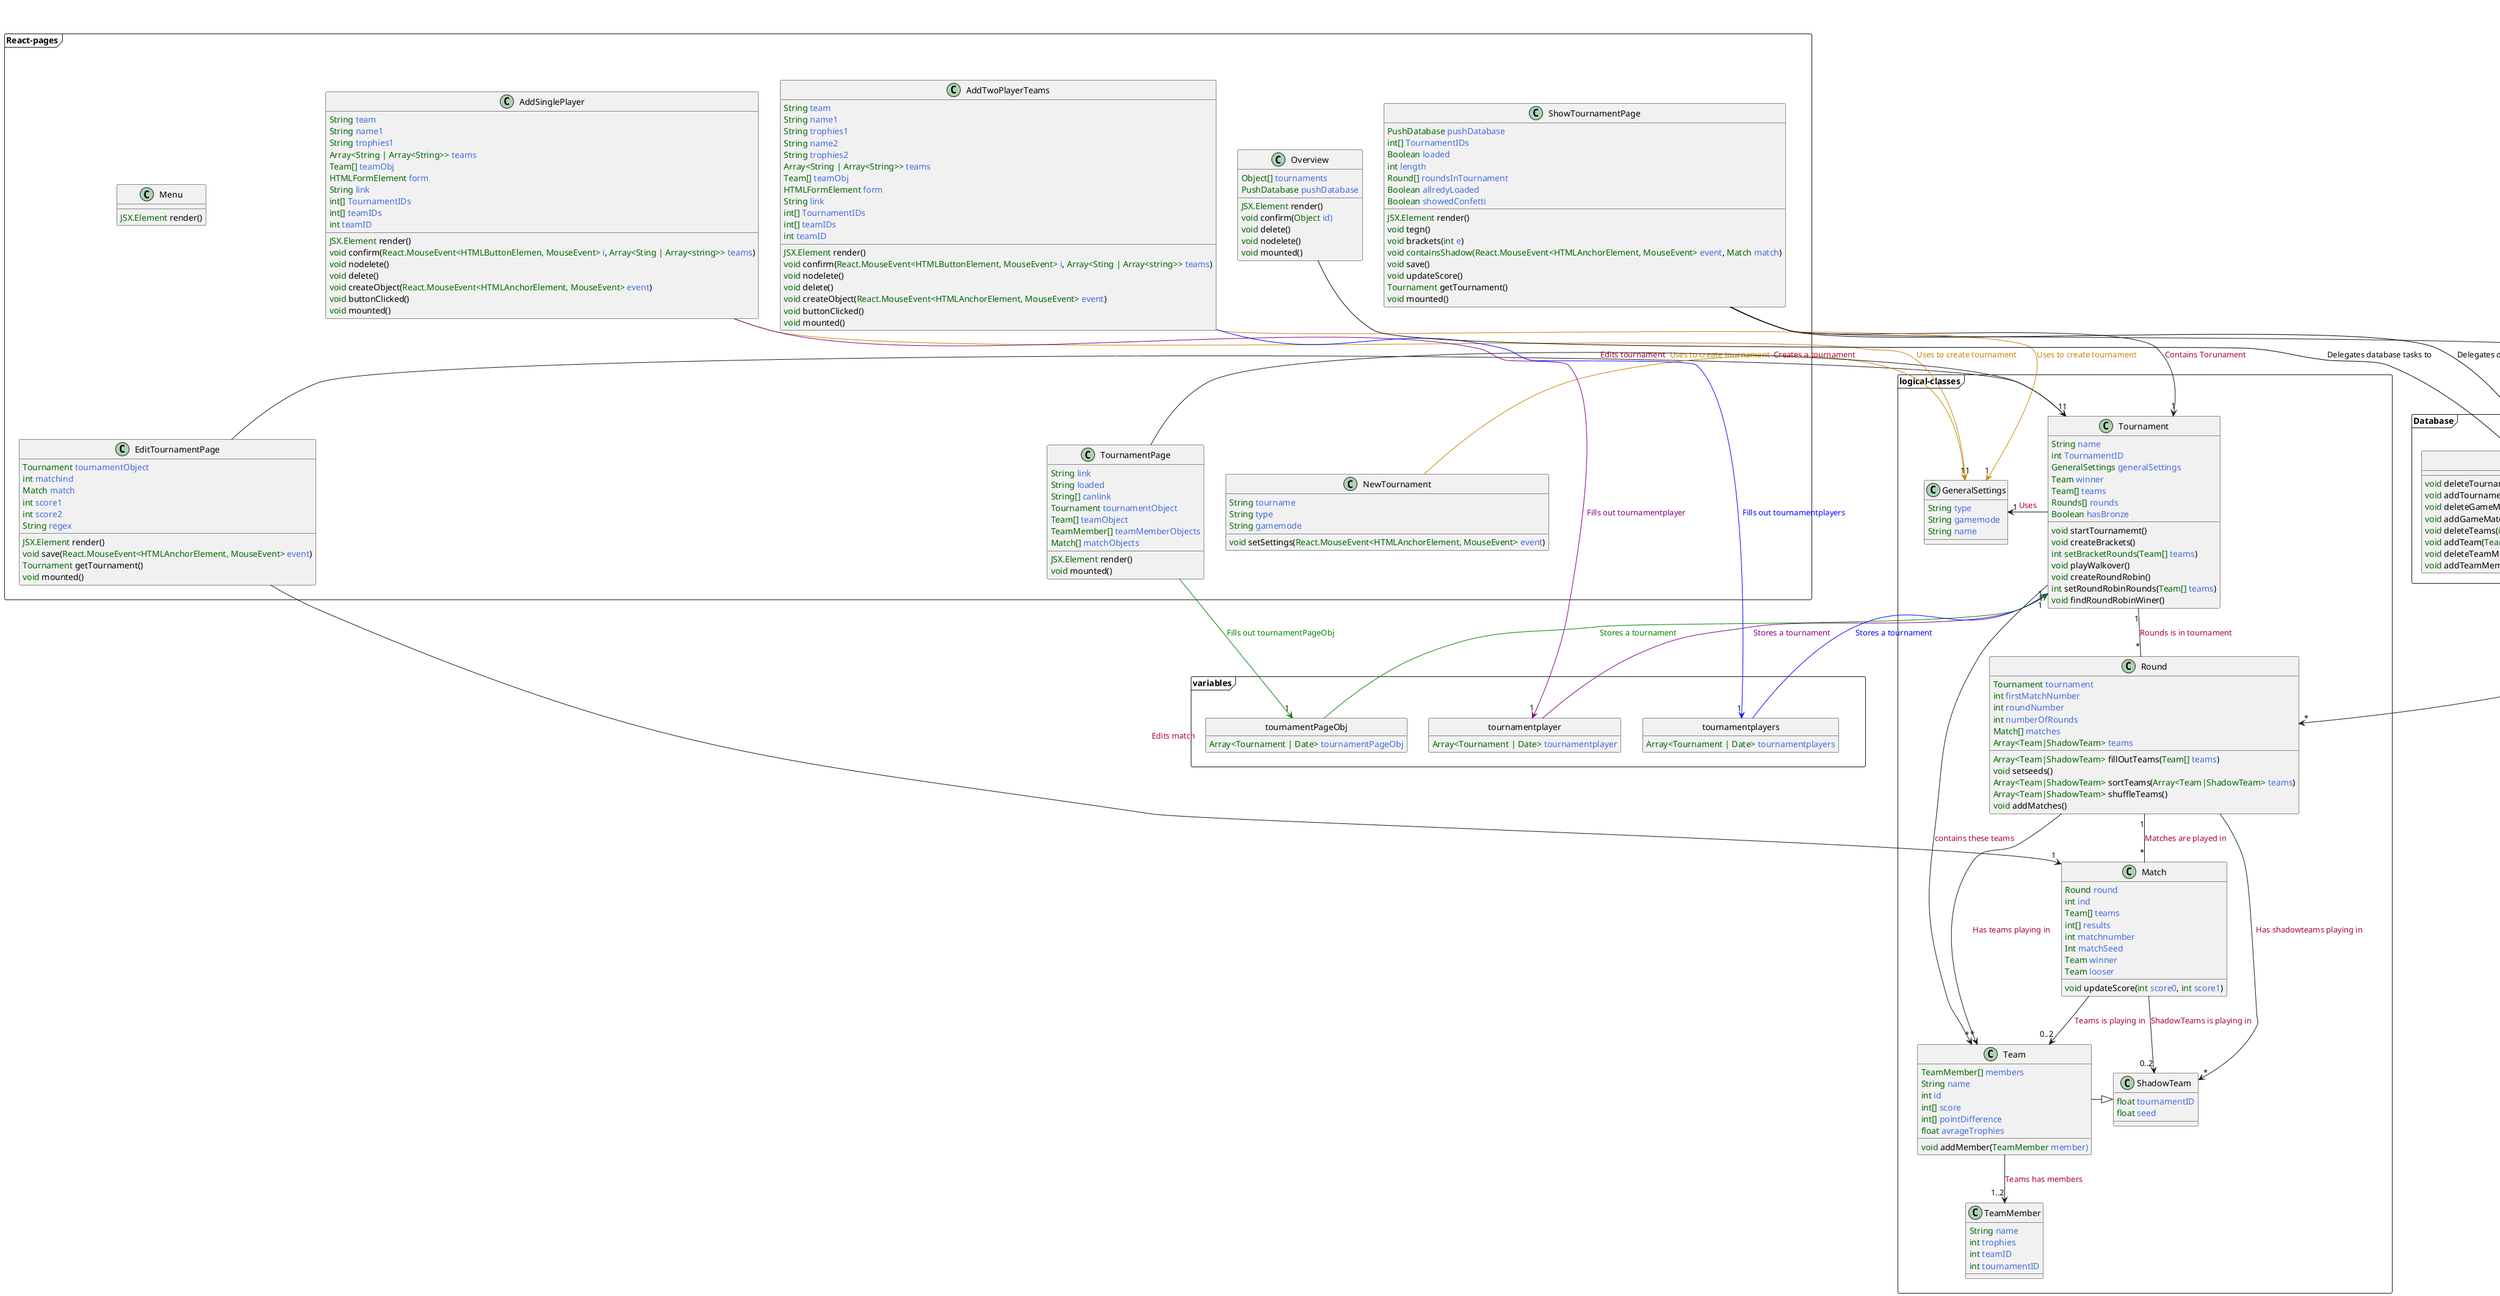 @startuml MachineBorderThicknes

'left to right direction



Package React-pages <<frame>>{
    
    Class Overview{
        <color:darkGreen>Object[] <color:royalBlue>tournaments
        <color:darkGreen>PushDatabase <color:royalBlue>pushDatabase

        <color:darkGreen>JSX.Element</color> render()
        <color:darkGreen>void</color> confirm(<color:darkGreen>Object <color:royalBlue>id)
        <color:darkGreen>void</color> delete()
        <color:darkGreen>void</color> nodelete()
        <color:darkGreen>void</color> mounted()
    }

    Class NewTournament{
        <color:darkGreen>String <color:royalBlue>tourname 
        <color:darkGreen>String <color:royalBlue>type
        <color:darkGreen>String <color:royalBlue>gamemode 

        <color:darkGreen>void</color> setSettings(<color:darkGreen>React.MouseEvent<HTMLAnchorElement, MouseEvent> <color:royalBlue>event</color>)
    }

    together {

        Class AddSinglePlayer{
            <color:darkGreen>String <color:royalBlue>team
            <color:darkGreen>String <color:royalBlue>name1 
            <color:darkGreen>String <color:royalBlue>trophies1
            <color:darkGreen>Array<String | Array<String>> <color:royalBlue>teams
            <color:darkGreen>Team[] <color:royalBlue>teamObj
            <color:darkGreen>HTMLFormElement <color:royalBlue>form
            <color:darkGreen>String <color:royalBlue>link
            <color:darkGreen>int[] <color:royalBlue>TournamentIDs 
            <color:darkGreen>int[] <color:royalBlue>teamIDs
            <color:darkGreen>int <color:royalBlue>teamID 

            <color:darkGreen>JSX.Element</color> render()
            <color:darkGreen>void</color> confirm(<color:darkGreen>React.MouseEvent<HTMLButtonElemen, MouseEvent> <color:royalBlue>i</color>, <color:darkGreen>Array<Sting | Array<string>> <color:royalBlue>teams</color>)
            <color:darkGreen>void</color> nodelete()
            <color:darkGreen>void</color> delete()
            <color:darkGreen>void</color> createObject(<color:darkGreen>React.MouseEvent<HTMLAnchorElement, MouseEvent> <color:royalBlue>event</color>)
            <color:darkGreen>void</color> buttonClicked()
            <color:darkGreen>void</color> mounted()       
        }

        Class AddTwoPlayerTeams{
            <color:darkGreen>String <color:royalBlue>team
            <color:darkGreen>String <color:royalBlue>name1 
            <color:darkGreen>String <color:royalBlue>trophies1
            <color:darkGreen>String <color:royalBlue>name2
            <color:darkGreen>String <color:royalBlue>trophies2
            <color:darkGreen>Array<String | Array<String>> <color:royalBlue>teams
            <color:darkGreen>Team[] <color:royalBlue>teamObj
            <color:darkGreen>HTMLFormElement <color:royalBlue>form
            <color:darkGreen>String <color:royalBlue>link
            <color:darkGreen>int[] <color:royalBlue>TournamentIDs 
            <color:darkGreen>int[] <color:royalBlue>teamIDs
            <color:darkGreen>int <color:royalBlue>teamID 

            <color:darkGreen>JSX.Element</color> render()
            <color:darkGreen>void</color> confirm(<color:darkGreen>React.MouseEvent<HTMLButtonElement, MouseEvent> <color:royalBlue>i</color>,<color:darkGreen> Array<Sting | Array<string>> <color:royalBlue>teams</color>)
            <color:darkGreen>void</color> nodelete()
            <color:darkGreen>void</color> delete()
            <color:darkGreen>void</color> createObject(<color:darkGreen>React.MouseEvent<HTMLAnchorElement, MouseEvent> <color:royalBlue>event</color>)
            <color:darkGreen>void</color> buttonClicked()
            <color:darkGreen>void</color> mounted()
        }

        Class TournamentPage{
            <color:darkGreen>String <color:royalBlue>link
            <color:darkGreen>String <color:royalBlue>loaded
            <color:darkGreen>String[] <color:royalBlue>canlink
            <color:darkGreen>Tournament <color:royalBlue>tournamentObject
            <color:darkGreen>Team[] <color:royalBlue>teamObject
            <color:darkGreen>TeamMember[] <color:royalBlue>teamMemberObjects
            <color:darkGreen>Match[] <color:royalBlue>matchObjects

            <color:darkGreen>JSX.Element</color> render()
            <color:darkGreen>void</color> mounted()
        }

    }
    
    Class Menu{
        <color:darkGreen>JSX.Element</color> render()
    }
    
    Class ShowTournamentPage{
        <color:darkGreen>PushDatabase <color:royalBlue>pushDatabase
        <color:darkGreen>int[] <color:royalBlue>TournamentIDs
        <color:darkGreen>Boolean <color:royalBlue>loaded
        <color:darkGreen>int <color:royalBlue>length
        <color:darkGreen>Round[] <color:royalBlue>roundsInTournament
        <color:darkGreen>Boolean <color:royalBlue>allredyLoaded
        <color:darkGreen>Boolean <color:royalBlue>showedConfetti

        <color:darkGreen>JSX.Element</color> render()
        <color:darkGreen>void</color> tegn()
        <color:darkGreen>void</color> brackets(<color:darkGreen>int <color:royalBlue>e</color>)
        <color:darkGreen>void containsShadow(<color:darkGreen>React.MouseEvent<HTMLAnchorElement, MouseEvent> <color:royalBlue>event</color>, <color:darkGreen>Match <color:royalBlue>match</color>)
        <color:darkGreen>void</color> save()
        <color:darkGreen>void</color> updateScore()
        <color:darkGreen>Tournament</color> getTournament()
        <color:darkGreen>void</color> mounted()

    }

    Class EditTournamentPage{
        <color:darkGreen>Tournament <color:royalBlue>tournamentObject
        <color:darkGreen>int <color:royalBlue>matchind
        <color:darkGreen>Match <color:royalBlue>match 
        <color:darkGreen>int <color:royalBlue>score1
        <color:darkGreen>int <color:royalBlue>score2
        <color:darkGreen>String <color:royalBlue>regex

        <color:darkGreen>JSX.Element</color> render()
        <color:darkGreen>void</color> save(<color:darkGreen>React.MouseEvent<HTMLAnchorElement, MouseEvent> <color:royalBlue>event</color>)
        <color:darkGreen>Tournament</color> getTournament()
        <color:darkGreen>void</color> mounted()
    }
}

package variables <<frame>>{
    Class tournamentplayer <<tournamentplayer>>{
        <color:darkGreen>Array<Tournament | Date> <color:royalBlue>tournamentplayer
    }

    Class tournamentplayers <<tournamentplayers>>{
        <color:darkGreen>Array<Tournament | Date> <color:royalBlue>tournamentplayers
    }

    Class tournamentPageObj <<tournamentPageObj>>{
        <color:darkGreen>Array<Tournament | Date> <color:royalBlue>tournamentPageObj
    }
    
    
}

package logical-classes <<frame>>{

    Class GeneralSettings{
        <color:darkGreen>String <color:royalBlue>type
        <color:darkGreen>String <color:royalBlue>gamemode
        <color:darkGreen>String <color:royalBlue>name
    }

    Class Tournament{
        <color:darkGreen>String <color:royalBlue>name
        <color:darkGreen>int <color:royalBlue>TournamentID
        <color:darkGreen>GeneralSettings <color:royalBlue>generalSettings
        <color:darkGreen>Team <color:royalBlue>winner
        <color:darkGreen>Team[] <color:royalBlue>teams
        <color:darkGreen>Rounds[] <color:royalBlue>rounds
        <color:darkGreen>Boolean <color:royalBlue>hasBronze

        <color:darkGreen>void</color> startTournamemt()
        <color:darkGreen>void</color> createBrackets()
        <color:darkGreen>int setBracketRounds(<color:darkGreen>Team[] <color:royalBlue>teams</color>)
        <color:darkGreen>void</color> playWalkover()
        <color:darkGreen>void</color> createRoundRobin()
        <color:darkGreen>int</color> setRoundRobinRounds(<color:darkGreen>Team[] <color:royalBlue>teams</color>)
        <color:darkGreen>void</color> findRoundRobinWiner()
    }

    Class Round{
        <color:darkGreen>Tournament <color:royalBlue>tournament
        <color:darkGreen>int <color:royalBlue>firstMatchNumber
        <color:darkGreen>int <color:royalBlue>roundNumber
        <color:darkGreen>int <color:royalBlue>numberOfRounds
        <color:darkGreen>Match[] <color:royalBlue>matches
        <color:darkGreen>Array<Team|ShadowTeam> <color:royalBlue>teams

        <color:darkGreen>Array<Team|ShadowTeam></color> fillOutTeams(<color:darkGreen>Team[] <color:royalBlue>teams</color>)
        <color:darkGreen>void</color> setseeds()
        <color:darkGreen>Array<Team|ShadowTeam></color> sortTeams(<color:darkGreen>Array<Team|ShadowTeam> <color:royalBlue>teams</color>)
        <color:darkGreen>Array<Team|ShadowTeam></color> shuffleTeams()
        <color:darkGreen>void</color> addMatches()


    }

    Class Match{
        <color:darkGreen>Round <color:royalBlue>round 
        <color:darkGreen>int <color:royalBlue>ind 
        <color:darkGreen>Team[] <color:royalBlue>teams
        <color:darkGreen>int[] <color:royalBlue>results
        <color:darkGreen>int <color:royalBlue>matchnumber
        <color:darkGreen>Int <color:royalBlue>matchSeed
        <color:darkGreen>Team <color:royalBlue>winner
        <color:darkGreen>Team <color:royalBlue>looser

        <color:darkGreen>void</color> updateScore(<color:darkGreen>int <color:royalBlue>score0</color>, <color:darkGreen>int <color:royalBlue>score1</color>)
    }

    Class Team{
        <color:darkGreen>TeamMember[] <color:royalBlue>members
        <color:darkGreen>String <color:royalBlue>name
        <color:darkGreen>int <color:royalBlue>id
        <color:darkGreen>int[] <color:royalBlue>score 
        <color:darkGreen>int[] <color:royalBlue>pointDifference
        <color:darkGreen>float <color:royalBlue>avrageTrophies

        <color:darkGreen>void</color> addMember(<color:darkGreen>TeamMember <color:royalBlue>member)
    }

    Class ShadowTeam {
        <color:darkGreen>float <color:royalBlue>tournamentID
        <color:darkGreen>float <color:royalBlue>seed
    }

    class TeamMember{
        <color:darkGreen>String <color:royalBlue>name
        <color:darkGreen>int <color:royalBlue>trophies
        <color:darkGreen>int <color:royalBlue>teamID
        <color:darkGreen>int <color:royalBlue>tournamentID
    }

}

package Database <<frame>>{
    class PushDatabase{
        <color:darkGreen>void</color> deleteTournament(<color:darkGreen>int <color:royalBlue>tournamentID</color>, <color:darkGreen>()=>void <color:royalBlue>success</color>)
        <color:darkGreen>void</color> addTournament(<color:darkGreen>Tournament <color:royalBlue>tournamentObject</color>, <color:darkGreen>()=>void <color:royalBlue>success</color>)
        <color:darkGreen>void </color>deleteGameMatch(<color:darkGreen>int <color:royalBlue>tournamentID</color>, <color:darkGreen>()=>void <color:royalBlue>success</color>)
        <color:darkGreen>void</color> addGameMatch(<color:darkGreen>Match <color:royalBlue>match</color>, <color:darkGreen>()=>void <color:royalBlue>success</color>)
        <color:darkGreen>void</color> deleteTeams(<color:darkGreen>int <color:royalBlue>tournamentID</color>, <color:darkGreen>()=>void <color:royalBlue>success</color>)
        <color:darkGreen>void</color> addTeam(<color:darkGreen>Team <color:royalBlue>team</color>, <color:darkGreen>()=>void <color:royalBlue>success</color>)
        <color:darkGreen>void</color> deleteTeamMember(<color:darkGreen>int <color:royalBlue>tournamentID</color>, <color:darkGreen>()=>void <color:royalBlue>success</color>)
        <color:darkGreen>void</color> addTeamMember(<color:darkGreen>TeamMember <color:royalBlue>teamMemberInfo</color>, <color:darkGreen>()=>void <color:royalBlue>success</color>)
    }
}

Tournament  -right-> "1" GeneralSettings : <color:A80035>Uses
Tournament "1" -- "*" Round : <color:A80035>Rounds is in tournament
Tournament --> "*" Team : <color:A80035>contains these teams 
Round"1" --"*" Match : <color:A80035>Matches are played in
Match-->"0..2"Team : <color:A80035>Teams is playing in 
Match-->"0..2"ShadowTeam : <color:A80035>ShadowTeams is playing in 
Team-->"1..2"TeamMember : <color:A80035>Teams has members
Round-->"*"Team : <color:A80035>Has teams playing in
Round -->"*"ShadowTeam : <color:A80035>Has shadowteams playing in

EditTournamentPage--> "1" Match : <color:A80035>Edits match
EditTournamentPage--> "1" Tournament : <color:A80035>Edits tournament

ShowTournamentPage--> "*" Round : <color:A80035>Contains Rounds
ShowTournamentPage--> "1" Tournament : <color:A80035>Contains Torunament

NewTournament-up[#c78100]-> "1" GeneralSettings : <color:c78100>Uses to create tournament
AddSinglePlayer-[#c78100]-> "1" GeneralSettings : <color:c78100>Uses to create tournament
AddTwoPlayerTeams-[#c78100]down-> "1" GeneralSettings : <color:c78100>Uses to create tournament

AddSinglePlayer -[#purple]down->"1" tournamentplayer : <color:purple>Fills out tournamentplayer
AddTwoPlayerTeams -[#blue]->"1" tournamentplayers : <color:blue>Fills out tournamentplayers
TournamentPage -[#green]->"1" tournamentPageObj : <color:green>Fills out tournamentPageObj

tournamentplayer -[#purple]left->"1" Tournament : <color:purple>Stores a tournament
tournamentplayers -[#blue]left->"1" Tournament : <color:blue>Stores a tournament
tournamentPageObj -[#green]left->"1" Tournament : <color:green>Stores a tournament

TournamentPage -down->"1" Tournament : <color:A80035>Creates a tournament

Overview -[#Black]-> "1" PushDatabase : Delegates database tasks to
ShowTournamentPage -[#Black]-> "1" PushDatabase : Delegates database tasks to


Team-r-|>ShadowTeam




hide <<tournamentplayer>> circle
hide <<tournamentplayer>> methods
hide <<tournamentplayer>> stereotype

hide <<tournamentplayers>> circle
hide <<tournamentplayers>> methods
hide <<tournamentplayers>> stereotype

hide <<tournamentPageObj>> circle
hide <<tournamentPageObj>> methods
hide <<tournamentPageObj>> stereotype

AddTwoPlayerTeams -down[hidden]-> EditTournamentPage
"React-pages"-down[hidden]>"logical-classes"
"React-pages"-down[hidden]>"variables"

variables-up[hidden]->"logical-classes"
variables-up[hidden]->"logical-classes"
variables-up[hidden]->"logical-classes"
variables-up[hidden]->"logical-classes"

AddSinglePlayer-down[hidden]->ShowTournamentPage

EditTournamentPage-right[hidden]->NewTournament

AddSinglePlayer-down[hidden]->TournamentPage

AddSinglePlayer-left[hidden]->ShowTournamentPage
AddSinglePlayer-down[hidden]->EditTournamentPage
AddSinglePlayer-down[hidden]->NewTournament






@enduml